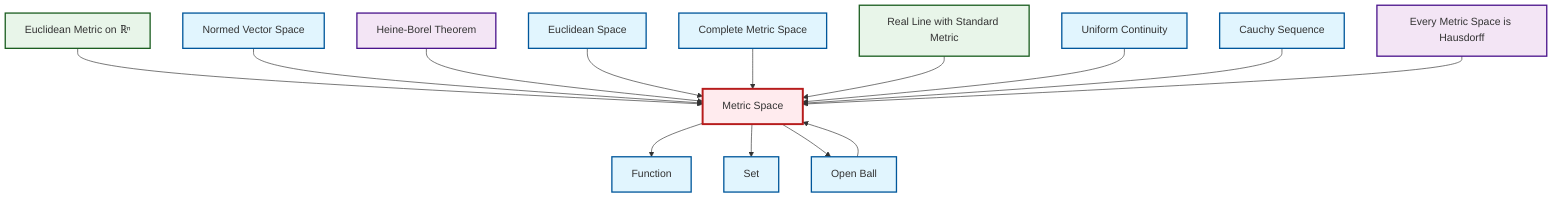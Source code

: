 graph TD
    classDef definition fill:#e1f5fe,stroke:#01579b,stroke-width:2px
    classDef theorem fill:#f3e5f5,stroke:#4a148c,stroke-width:2px
    classDef axiom fill:#fff3e0,stroke:#e65100,stroke-width:2px
    classDef example fill:#e8f5e9,stroke:#1b5e20,stroke-width:2px
    classDef current fill:#ffebee,stroke:#b71c1c,stroke-width:3px
    def-cauchy-sequence["Cauchy Sequence"]:::definition
    def-metric-space["Metric Space"]:::definition
    thm-heine-borel["Heine-Borel Theorem"]:::theorem
    ex-real-line-metric["Real Line with Standard Metric"]:::example
    thm-metric-hausdorff["Every Metric Space is Hausdorff"]:::theorem
    ex-euclidean-metric["Euclidean Metric on ℝⁿ"]:::example
    def-open-ball["Open Ball"]:::definition
    def-uniform-continuity["Uniform Continuity"]:::definition
    def-set["Set"]:::definition
    def-euclidean-space["Euclidean Space"]:::definition
    def-function["Function"]:::definition
    def-normed-vector-space["Normed Vector Space"]:::definition
    def-complete-metric-space["Complete Metric Space"]:::definition
    ex-euclidean-metric --> def-metric-space
    def-normed-vector-space --> def-metric-space
    thm-heine-borel --> def-metric-space
    def-euclidean-space --> def-metric-space
    def-complete-metric-space --> def-metric-space
    def-open-ball --> def-metric-space
    def-metric-space --> def-function
    ex-real-line-metric --> def-metric-space
    def-metric-space --> def-set
    def-metric-space --> def-open-ball
    def-uniform-continuity --> def-metric-space
    def-cauchy-sequence --> def-metric-space
    thm-metric-hausdorff --> def-metric-space
    class def-metric-space current